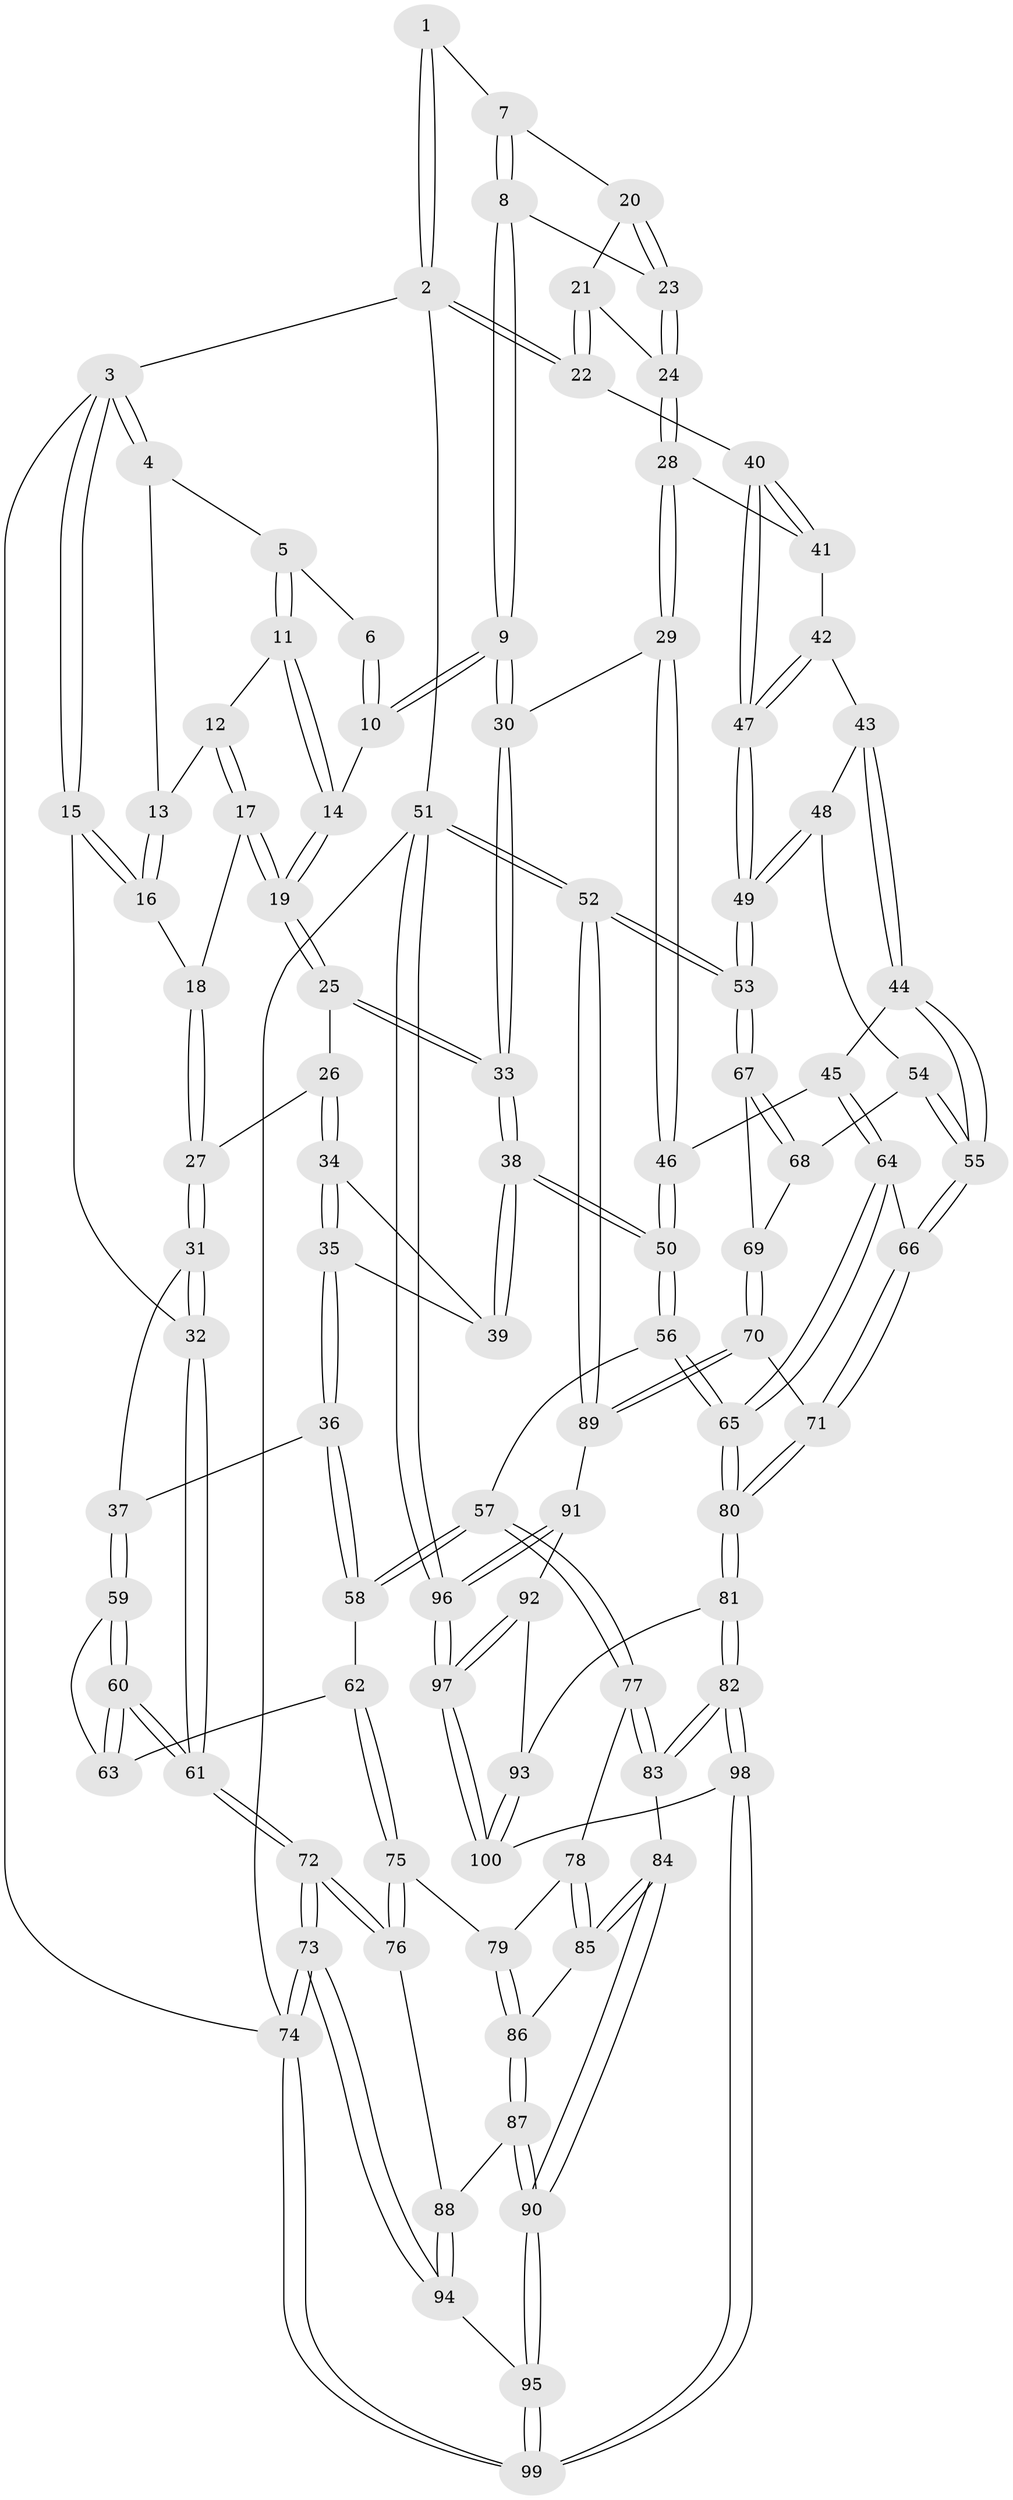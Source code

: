 // Generated by graph-tools (version 1.1) at 2025/50/03/09/25 03:50:58]
// undirected, 100 vertices, 247 edges
graph export_dot {
graph [start="1"]
  node [color=gray90,style=filled];
  1 [pos="+0.5428361618680715+0"];
  2 [pos="+1+0"];
  3 [pos="+0+0"];
  4 [pos="+0.2194957780621553+0"];
  5 [pos="+0.42320960904014837+0"];
  6 [pos="+0.4788300284226715+0"];
  7 [pos="+0.6303615989155181+0.046165919369044746"];
  8 [pos="+0.641317591761631+0.1412673919861657"];
  9 [pos="+0.5059614753710798+0.180850201546128"];
  10 [pos="+0.4999307109098435+0.17662067842454984"];
  11 [pos="+0.3626207533148844+0"];
  12 [pos="+0.22212328730051287+0.07692519634920203"];
  13 [pos="+0.1836691361089482+0.056312371229411545"];
  14 [pos="+0.3703810205092853+0.15250761128996024"];
  15 [pos="+0+0.06456468540607592"];
  16 [pos="+0.005919594915675563+0.10420318363520718"];
  17 [pos="+0.23173545756942104+0.12127300745503629"];
  18 [pos="+0.15295743418149146+0.17914317240648786"];
  19 [pos="+0.3247322532197079+0.19682592148625666"];
  20 [pos="+0.8566138047292579+0.027432189262144486"];
  21 [pos="+0.9090710060813674+0.005100909808697608"];
  22 [pos="+1+0"];
  23 [pos="+0.6596922466528555+0.15568444515752655"];
  24 [pos="+0.7352810369650489+0.2785809057607108"];
  25 [pos="+0.31321754195879953+0.23232705076074947"];
  26 [pos="+0.31046952983265985+0.23456827996202806"];
  27 [pos="+0.19330503137009034+0.24920582467828464"];
  28 [pos="+0.7367994709293277+0.2846116637820407"];
  29 [pos="+0.6356643037321166+0.344479173553383"];
  30 [pos="+0.5010407571019561+0.36690954909398216"];
  31 [pos="+0.08678768077139698+0.40138517149676534"];
  32 [pos="+0+0.3314391916718295"];
  33 [pos="+0.4934332725822047+0.37392311417524804"];
  34 [pos="+0.3086945424457967+0.24342071638833376"];
  35 [pos="+0.18550481299078475+0.4280800957565421"];
  36 [pos="+0.16178204315430345+0.44118736565539957"];
  37 [pos="+0.08813537418061425+0.4024556498257707"];
  38 [pos="+0.4632189607537114+0.4442305997866541"];
  39 [pos="+0.3112830100316107+0.385672189729725"];
  40 [pos="+1+0"];
  41 [pos="+0.7462287522231977+0.2903598143216412"];
  42 [pos="+0.7974519729115375+0.3262275626766343"];
  43 [pos="+0.8001060849633294+0.34245896747026044"];
  44 [pos="+0.7045458506689256+0.5319138388261023"];
  45 [pos="+0.6788433028107433+0.5347939410048448"];
  46 [pos="+0.6767906295279505+0.5334112473495861"];
  47 [pos="+1+0.1953413630209697"];
  48 [pos="+0.8681430129370842+0.4588868792793122"];
  49 [pos="+1+0.4621708450366814"];
  50 [pos="+0.46214546320479266+0.49473541412166083"];
  51 [pos="+1+1"];
  52 [pos="+1+1"];
  53 [pos="+1+0.5859621419501969"];
  54 [pos="+0.8397610505627926+0.5621749061556094"];
  55 [pos="+0.8140645767514505+0.5835009711894374"];
  56 [pos="+0.4370199694150546+0.5457730315191482"];
  57 [pos="+0.3397184059045531+0.5960635000359604"];
  58 [pos="+0.1929824660920977+0.49287320918081035"];
  59 [pos="+0.06910657558952127+0.5549633422147121"];
  60 [pos="+0+0.6238951913830029"];
  61 [pos="+0+0.6388452455069586"];
  62 [pos="+0.11965520924672629+0.6439634297536886"];
  63 [pos="+0.06689380881401957+0.6066534830983611"];
  64 [pos="+0.6334289254050921+0.6795932231593098"];
  65 [pos="+0.5897134699881449+0.7376834899457979"];
  66 [pos="+0.8131759434162632+0.6396644981619498"];
  67 [pos="+1+0.5909114312411344"];
  68 [pos="+0.915073928517303+0.5746259016802618"];
  69 [pos="+0.9131816543639123+0.7185121379914685"];
  70 [pos="+0.8614242388310918+0.7493542064977256"];
  71 [pos="+0.8465926281364389+0.7349178359801193"];
  72 [pos="+0+0.9056312621705453"];
  73 [pos="+0+0.9521397576704934"];
  74 [pos="+0+1"];
  75 [pos="+0.13142164833219502+0.6967497410311884"];
  76 [pos="+0.09968543110776971+0.7263384267073275"];
  77 [pos="+0.33600006568396723+0.6063088074426145"];
  78 [pos="+0.2666771898897185+0.6674657078209346"];
  79 [pos="+0.17941522571469393+0.7008408076696858"];
  80 [pos="+0.5910558790316225+0.760749948673366"];
  81 [pos="+0.574278953671601+0.8158256594821017"];
  82 [pos="+0.4489451947088739+0.8692280460779552"];
  83 [pos="+0.41268174395744334+0.8478504894285238"];
  84 [pos="+0.3950373971050262+0.8476404426416244"];
  85 [pos="+0.27971645256847244+0.8018470950570763"];
  86 [pos="+0.2255617727275844+0.8143219987622924"];
  87 [pos="+0.19475895117180775+0.8535252964956233"];
  88 [pos="+0.17789787445335017+0.8508675935138279"];
  89 [pos="+0.8706022258388982+0.8127653945200037"];
  90 [pos="+0.2298983213720021+0.9260984160320913"];
  91 [pos="+0.7575638122600032+0.8872296253601079"];
  92 [pos="+0.7019793254181329+0.8846460613203926"];
  93 [pos="+0.6285664894906386+0.8694658851458926"];
  94 [pos="+0.033394862523093614+0.9026630691480975"];
  95 [pos="+0.22354377194632946+0.958130655291717"];
  96 [pos="+0.9618239138383012+1"];
  97 [pos="+0.7922581084168497+1"];
  98 [pos="+0.39093181257764203+1"];
  99 [pos="+0.25628640535992925+1"];
  100 [pos="+0.6452267063092187+1"];
  1 -- 2;
  1 -- 2;
  1 -- 7;
  2 -- 3;
  2 -- 22;
  2 -- 22;
  2 -- 51;
  3 -- 4;
  3 -- 4;
  3 -- 15;
  3 -- 15;
  3 -- 74;
  4 -- 5;
  4 -- 13;
  5 -- 6;
  5 -- 11;
  5 -- 11;
  6 -- 10;
  6 -- 10;
  7 -- 8;
  7 -- 8;
  7 -- 20;
  8 -- 9;
  8 -- 9;
  8 -- 23;
  9 -- 10;
  9 -- 10;
  9 -- 30;
  9 -- 30;
  10 -- 14;
  11 -- 12;
  11 -- 14;
  11 -- 14;
  12 -- 13;
  12 -- 17;
  12 -- 17;
  13 -- 16;
  13 -- 16;
  14 -- 19;
  14 -- 19;
  15 -- 16;
  15 -- 16;
  15 -- 32;
  16 -- 18;
  17 -- 18;
  17 -- 19;
  17 -- 19;
  18 -- 27;
  18 -- 27;
  19 -- 25;
  19 -- 25;
  20 -- 21;
  20 -- 23;
  20 -- 23;
  21 -- 22;
  21 -- 22;
  21 -- 24;
  22 -- 40;
  23 -- 24;
  23 -- 24;
  24 -- 28;
  24 -- 28;
  25 -- 26;
  25 -- 33;
  25 -- 33;
  26 -- 27;
  26 -- 34;
  26 -- 34;
  27 -- 31;
  27 -- 31;
  28 -- 29;
  28 -- 29;
  28 -- 41;
  29 -- 30;
  29 -- 46;
  29 -- 46;
  30 -- 33;
  30 -- 33;
  31 -- 32;
  31 -- 32;
  31 -- 37;
  32 -- 61;
  32 -- 61;
  33 -- 38;
  33 -- 38;
  34 -- 35;
  34 -- 35;
  34 -- 39;
  35 -- 36;
  35 -- 36;
  35 -- 39;
  36 -- 37;
  36 -- 58;
  36 -- 58;
  37 -- 59;
  37 -- 59;
  38 -- 39;
  38 -- 39;
  38 -- 50;
  38 -- 50;
  40 -- 41;
  40 -- 41;
  40 -- 47;
  40 -- 47;
  41 -- 42;
  42 -- 43;
  42 -- 47;
  42 -- 47;
  43 -- 44;
  43 -- 44;
  43 -- 48;
  44 -- 45;
  44 -- 55;
  44 -- 55;
  45 -- 46;
  45 -- 64;
  45 -- 64;
  46 -- 50;
  46 -- 50;
  47 -- 49;
  47 -- 49;
  48 -- 49;
  48 -- 49;
  48 -- 54;
  49 -- 53;
  49 -- 53;
  50 -- 56;
  50 -- 56;
  51 -- 52;
  51 -- 52;
  51 -- 96;
  51 -- 96;
  51 -- 74;
  52 -- 53;
  52 -- 53;
  52 -- 89;
  52 -- 89;
  53 -- 67;
  53 -- 67;
  54 -- 55;
  54 -- 55;
  54 -- 68;
  55 -- 66;
  55 -- 66;
  56 -- 57;
  56 -- 65;
  56 -- 65;
  57 -- 58;
  57 -- 58;
  57 -- 77;
  57 -- 77;
  58 -- 62;
  59 -- 60;
  59 -- 60;
  59 -- 63;
  60 -- 61;
  60 -- 61;
  60 -- 63;
  60 -- 63;
  61 -- 72;
  61 -- 72;
  62 -- 63;
  62 -- 75;
  62 -- 75;
  64 -- 65;
  64 -- 65;
  64 -- 66;
  65 -- 80;
  65 -- 80;
  66 -- 71;
  66 -- 71;
  67 -- 68;
  67 -- 68;
  67 -- 69;
  68 -- 69;
  69 -- 70;
  69 -- 70;
  70 -- 71;
  70 -- 89;
  70 -- 89;
  71 -- 80;
  71 -- 80;
  72 -- 73;
  72 -- 73;
  72 -- 76;
  72 -- 76;
  73 -- 74;
  73 -- 74;
  73 -- 94;
  73 -- 94;
  74 -- 99;
  74 -- 99;
  75 -- 76;
  75 -- 76;
  75 -- 79;
  76 -- 88;
  77 -- 78;
  77 -- 83;
  77 -- 83;
  78 -- 79;
  78 -- 85;
  78 -- 85;
  79 -- 86;
  79 -- 86;
  80 -- 81;
  80 -- 81;
  81 -- 82;
  81 -- 82;
  81 -- 93;
  82 -- 83;
  82 -- 83;
  82 -- 98;
  82 -- 98;
  83 -- 84;
  84 -- 85;
  84 -- 85;
  84 -- 90;
  84 -- 90;
  85 -- 86;
  86 -- 87;
  86 -- 87;
  87 -- 88;
  87 -- 90;
  87 -- 90;
  88 -- 94;
  88 -- 94;
  89 -- 91;
  90 -- 95;
  90 -- 95;
  91 -- 92;
  91 -- 96;
  91 -- 96;
  92 -- 93;
  92 -- 97;
  92 -- 97;
  93 -- 100;
  93 -- 100;
  94 -- 95;
  95 -- 99;
  95 -- 99;
  96 -- 97;
  96 -- 97;
  97 -- 100;
  97 -- 100;
  98 -- 99;
  98 -- 99;
  98 -- 100;
}
